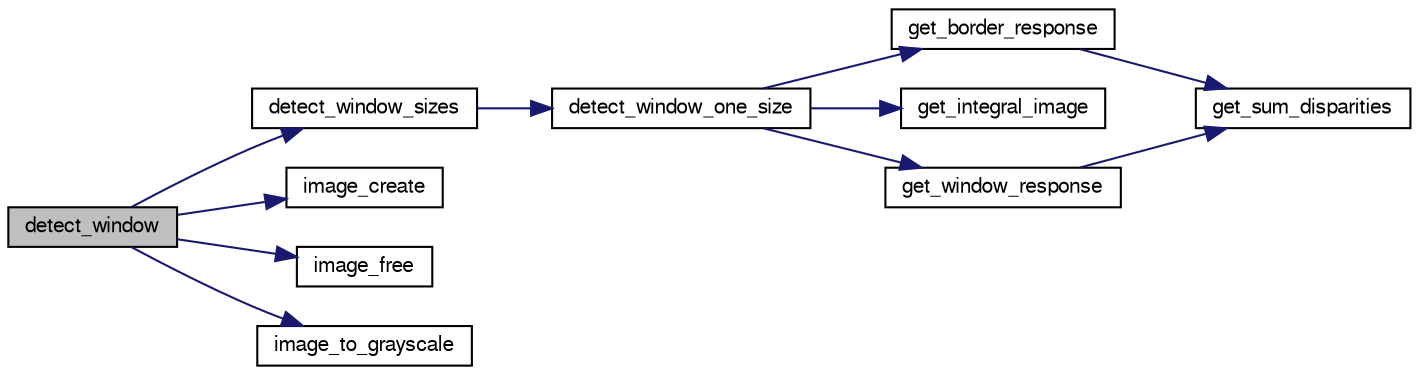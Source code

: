 digraph "detect_window"
{
  edge [fontname="FreeSans",fontsize="10",labelfontname="FreeSans",labelfontsize="10"];
  node [fontname="FreeSans",fontsize="10",shape=record];
  rankdir="LR";
  Node1 [label="detect_window",height=0.2,width=0.4,color="black", fillcolor="grey75", style="filled", fontcolor="black"];
  Node1 -> Node2 [color="midnightblue",fontsize="10",style="solid",fontname="FreeSans"];
  Node2 [label="detect_window_sizes",height=0.2,width=0.4,color="black", fillcolor="white", style="filled",URL="$detect__window_8c.html#a7aa027192382c57d36c563c050324fcb"];
  Node2 -> Node3 [color="midnightblue",fontsize="10",style="solid",fontname="FreeSans"];
  Node3 [label="detect_window_one_size",height=0.2,width=0.4,color="black", fillcolor="white", style="filled",URL="$detect__window_8c.html#a4768d05b0fbd586efc9d66d4e6713724"];
  Node3 -> Node4 [color="midnightblue",fontsize="10",style="solid",fontname="FreeSans"];
  Node4 [label="get_border_response",height=0.2,width=0.4,color="black", fillcolor="white", style="filled",URL="$detect__window_8c.html#a44b1391d6d18f1408ab9a17ebebd6687"];
  Node4 -> Node5 [color="midnightblue",fontsize="10",style="solid",fontname="FreeSans"];
  Node5 [label="get_sum_disparities",height=0.2,width=0.4,color="black", fillcolor="white", style="filled",URL="$detect__window_8c.html#a43d41976f62300cb900a8a43e0e1947e"];
  Node3 -> Node6 [color="midnightblue",fontsize="10",style="solid",fontname="FreeSans"];
  Node6 [label="get_integral_image",height=0.2,width=0.4,color="black", fillcolor="white", style="filled",URL="$detect__window_8c.html#aa749b2471e961c6b426b030ebc9a278d"];
  Node3 -> Node7 [color="midnightblue",fontsize="10",style="solid",fontname="FreeSans"];
  Node7 [label="get_window_response",height=0.2,width=0.4,color="black", fillcolor="white", style="filled",URL="$detect__window_8c.html#ae7f2c9f25beb12d41e3169a2785d794a"];
  Node7 -> Node5 [color="midnightblue",fontsize="10",style="solid",fontname="FreeSans"];
  Node1 -> Node8 [color="midnightblue",fontsize="10",style="solid",fontname="FreeSans"];
  Node8 [label="image_create",height=0.2,width=0.4,color="black", fillcolor="white", style="filled",URL="$image_8c.html#ab5cc0250c461b9d2f043e4884f6b9a53",tooltip="Create a new image. "];
  Node1 -> Node9 [color="midnightblue",fontsize="10",style="solid",fontname="FreeSans"];
  Node9 [label="image_free",height=0.2,width=0.4,color="black", fillcolor="white", style="filled",URL="$image_8c.html#aa09d6434519478ba26eab12a96d600ba",tooltip="Free the image. "];
  Node1 -> Node10 [color="midnightblue",fontsize="10",style="solid",fontname="FreeSans"];
  Node10 [label="image_to_grayscale",height=0.2,width=0.4,color="black", fillcolor="white", style="filled",URL="$image_8c.html#a74a32006a620503a7ca62e5b2a86abd1",tooltip="Convert an image to grayscale. "];
}
